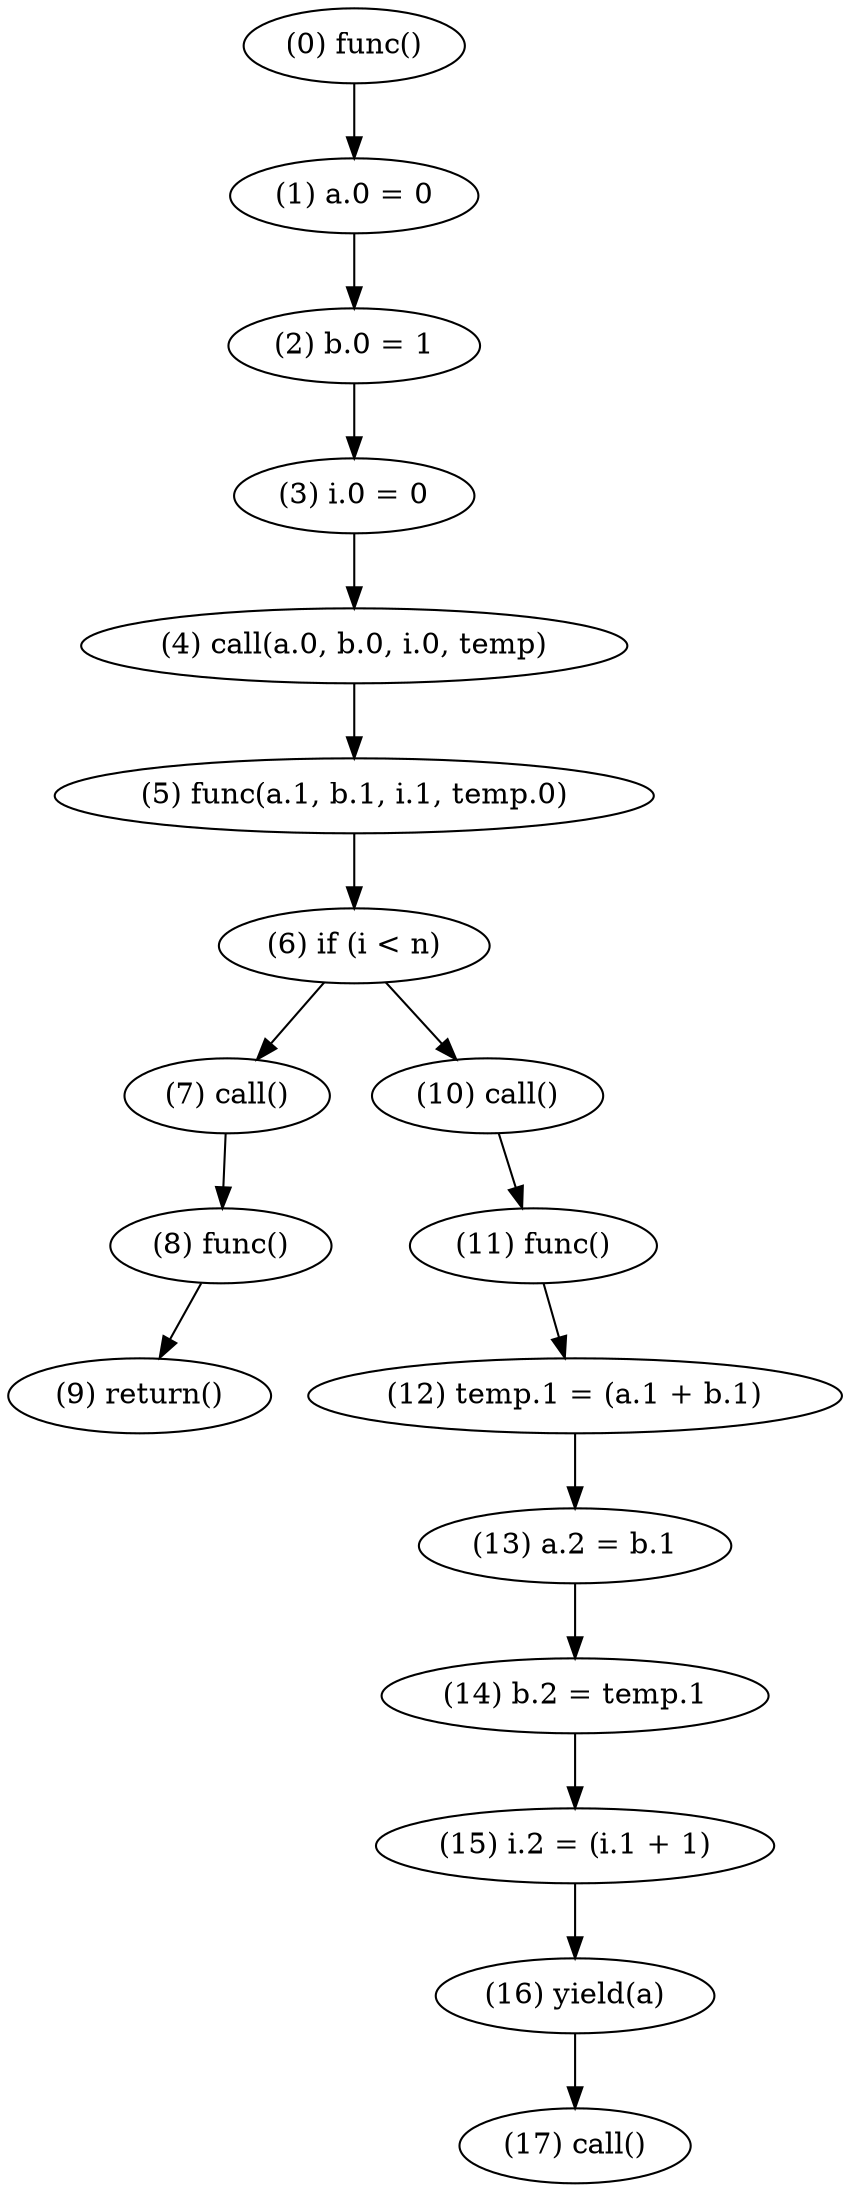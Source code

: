 digraph {
    0 [ label = "(0) func()" ]
    1 [ label = "(1) a.0 = 0" ]
    2 [ label = "(2) b.0 = 1" ]
    3 [ label = "(3) i.0 = 0" ]
    4 [ label = "(4) call(a.0, b.0, i.0, temp)" ]
    5 [ label = "(5) func(a.1, b.1, i.1, temp.0)" ]
    6 [ label = "(6) if (i < n)" ]
    7 [ label = "(7) call()" ]
    8 [ label = "(8) func()" ]
    9 [ label = "(9) return()" ]
    10 [ label = "(10) call()" ]
    11 [ label = "(11) func()" ]
    12 [ label = "(12) temp.1 = (a.1 + b.1)" ]
    13 [ label = "(13) a.2 = b.1" ]
    14 [ label = "(14) b.2 = temp.1" ]
    15 [ label = "(15) i.2 = (i.1 + 1)" ]
    16 [ label = "(16) yield(a)" ]
    17 [ label = "(17) call()" ]
    0 -> 1 [ label = "" ]
    1 -> 2 [ label = "" ]
    2 -> 3 [ label = "" ]
    3 -> 4 [ label = "" ]
    4 -> 5 [ label = "" ]
    5 -> 6 [ label = "" ]
    6 -> 10 [ label = "" ]
    6 -> 7 [ label = "" ]
    7 -> 8 [ label = "" ]
    8 -> 9 [ label = "" ]
    10 -> 11 [ label = "" ]
    11 -> 12 [ label = "" ]
    12 -> 13 [ label = "" ]
    13 -> 14 [ label = "" ]
    14 -> 15 [ label = "" ]
    15 -> 16 [ label = "" ]
    16 -> 17 [ label = "" ]
}
